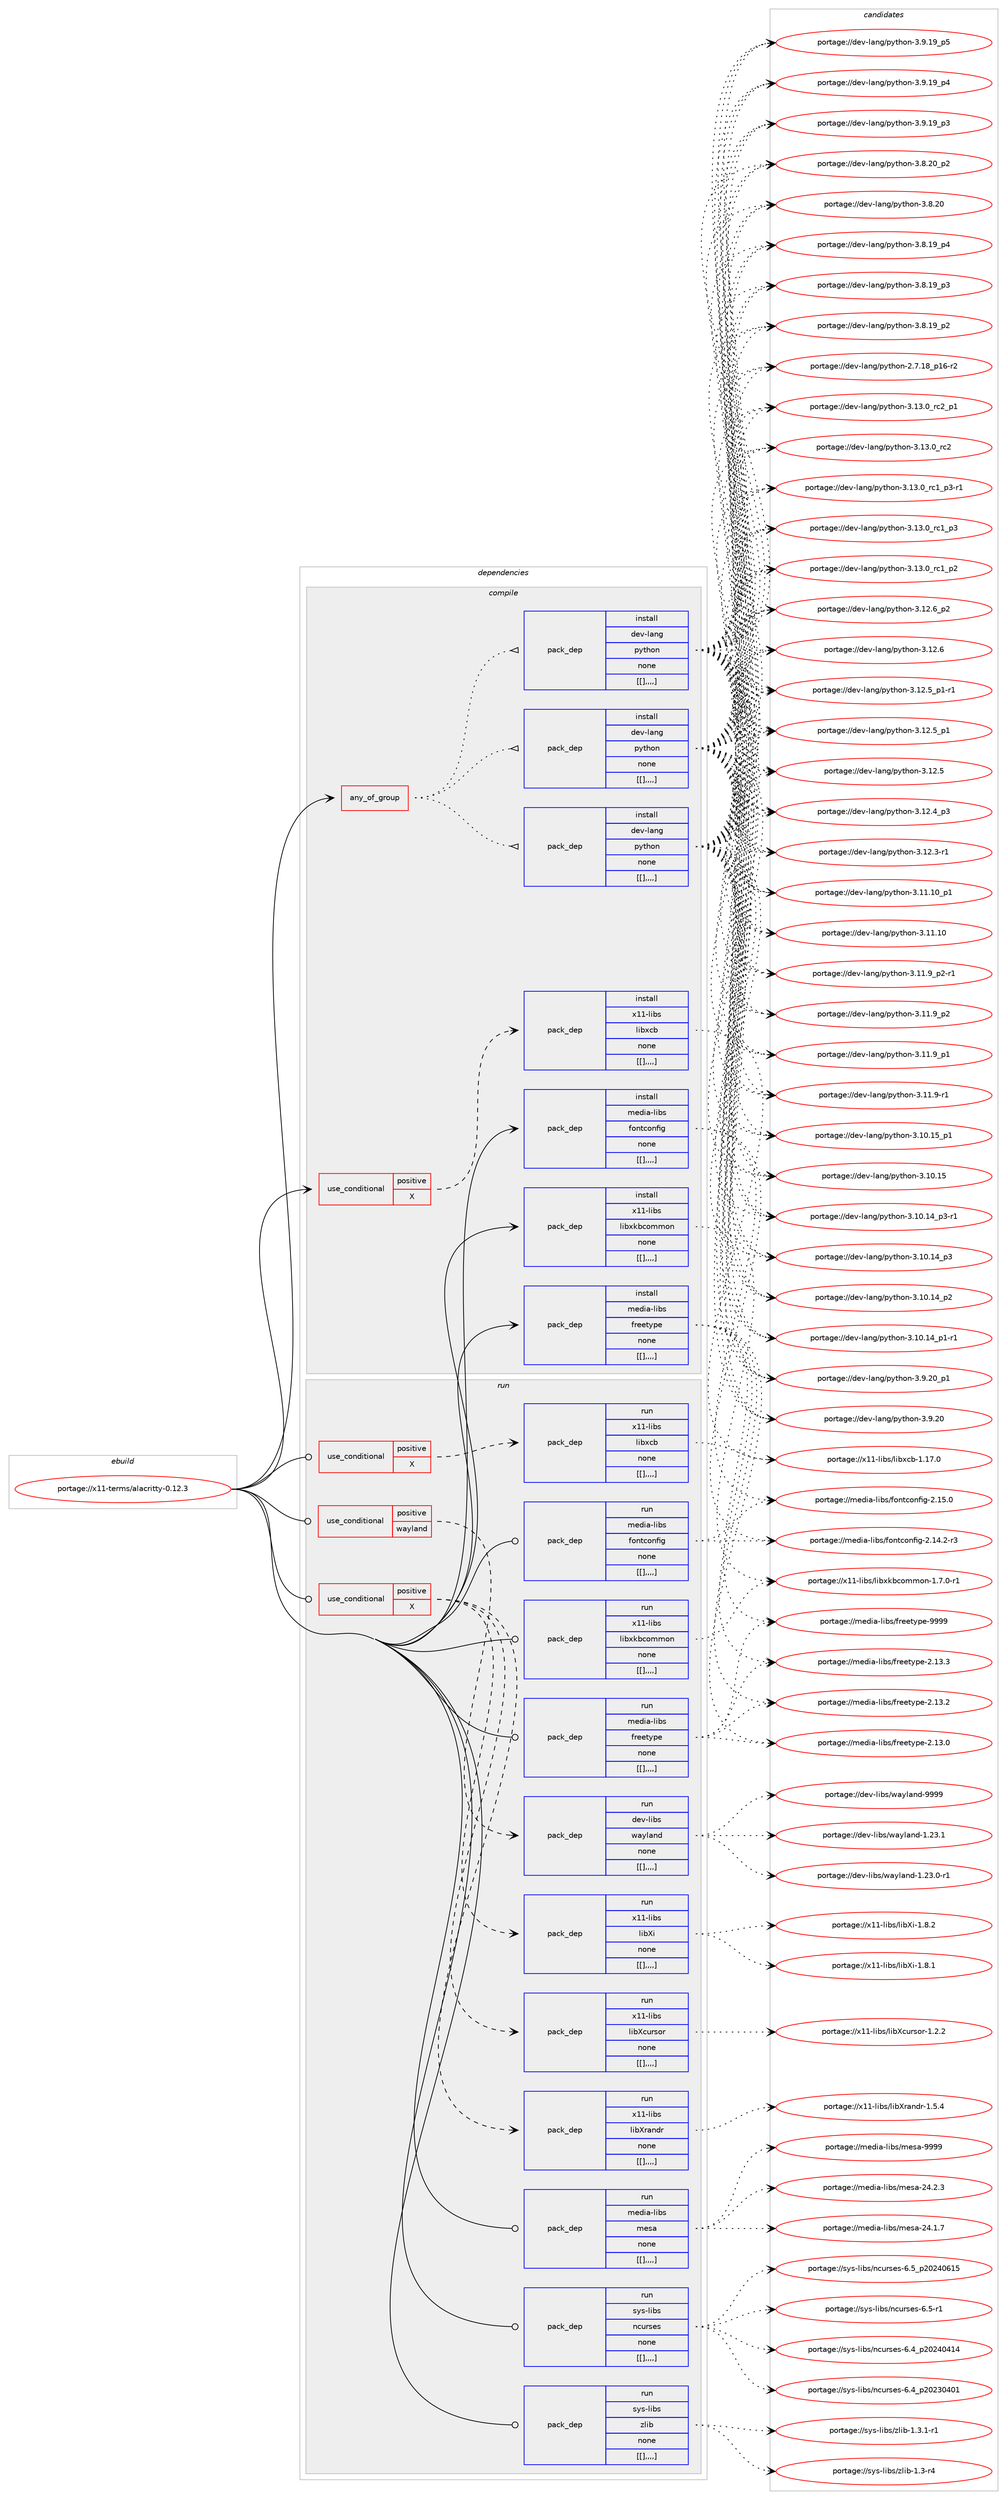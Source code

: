 digraph prolog {

# *************
# Graph options
# *************

newrank=true;
concentrate=true;
compound=true;
graph [rankdir=LR,fontname=Helvetica,fontsize=10,ranksep=1.5];#, ranksep=2.5, nodesep=0.2];
edge  [arrowhead=vee];
node  [fontname=Helvetica,fontsize=10];

# **********
# The ebuild
# **********

subgraph cluster_leftcol {
color=gray;
label=<<i>ebuild</i>>;
id [label="portage://x11-terms/alacritty-0.12.3", color=red, width=4, href="../x11-terms/alacritty-0.12.3.svg"];
}

# ****************
# The dependencies
# ****************

subgraph cluster_midcol {
color=gray;
label=<<i>dependencies</i>>;
subgraph cluster_compile {
fillcolor="#eeeeee";
style=filled;
label=<<i>compile</i>>;
subgraph any3211 {
dependency480444 [label=<<TABLE BORDER="0" CELLBORDER="1" CELLSPACING="0" CELLPADDING="4"><TR><TD CELLPADDING="10">any_of_group</TD></TR></TABLE>>, shape=none, color=red];subgraph pack348712 {
dependency480445 [label=<<TABLE BORDER="0" CELLBORDER="1" CELLSPACING="0" CELLPADDING="4" WIDTH="220"><TR><TD ROWSPAN="6" CELLPADDING="30">pack_dep</TD></TR><TR><TD WIDTH="110">install</TD></TR><TR><TD>dev-lang</TD></TR><TR><TD>python</TD></TR><TR><TD>none</TD></TR><TR><TD>[[],,,,]</TD></TR></TABLE>>, shape=none, color=blue];
}
dependency480444:e -> dependency480445:w [weight=20,style="dotted",arrowhead="oinv"];
subgraph pack348713 {
dependency480446 [label=<<TABLE BORDER="0" CELLBORDER="1" CELLSPACING="0" CELLPADDING="4" WIDTH="220"><TR><TD ROWSPAN="6" CELLPADDING="30">pack_dep</TD></TR><TR><TD WIDTH="110">install</TD></TR><TR><TD>dev-lang</TD></TR><TR><TD>python</TD></TR><TR><TD>none</TD></TR><TR><TD>[[],,,,]</TD></TR></TABLE>>, shape=none, color=blue];
}
dependency480444:e -> dependency480446:w [weight=20,style="dotted",arrowhead="oinv"];
subgraph pack348714 {
dependency480447 [label=<<TABLE BORDER="0" CELLBORDER="1" CELLSPACING="0" CELLPADDING="4" WIDTH="220"><TR><TD ROWSPAN="6" CELLPADDING="30">pack_dep</TD></TR><TR><TD WIDTH="110">install</TD></TR><TR><TD>dev-lang</TD></TR><TR><TD>python</TD></TR><TR><TD>none</TD></TR><TR><TD>[[],,,,]</TD></TR></TABLE>>, shape=none, color=blue];
}
dependency480444:e -> dependency480447:w [weight=20,style="dotted",arrowhead="oinv"];
}
id:e -> dependency480444:w [weight=20,style="solid",arrowhead="vee"];
subgraph cond128292 {
dependency480448 [label=<<TABLE BORDER="0" CELLBORDER="1" CELLSPACING="0" CELLPADDING="4"><TR><TD ROWSPAN="3" CELLPADDING="10">use_conditional</TD></TR><TR><TD>positive</TD></TR><TR><TD>X</TD></TR></TABLE>>, shape=none, color=red];
subgraph pack348715 {
dependency480449 [label=<<TABLE BORDER="0" CELLBORDER="1" CELLSPACING="0" CELLPADDING="4" WIDTH="220"><TR><TD ROWSPAN="6" CELLPADDING="30">pack_dep</TD></TR><TR><TD WIDTH="110">install</TD></TR><TR><TD>x11-libs</TD></TR><TR><TD>libxcb</TD></TR><TR><TD>none</TD></TR><TR><TD>[[],,,,]</TD></TR></TABLE>>, shape=none, color=blue];
}
dependency480448:e -> dependency480449:w [weight=20,style="dashed",arrowhead="vee"];
}
id:e -> dependency480448:w [weight=20,style="solid",arrowhead="vee"];
subgraph pack348716 {
dependency480450 [label=<<TABLE BORDER="0" CELLBORDER="1" CELLSPACING="0" CELLPADDING="4" WIDTH="220"><TR><TD ROWSPAN="6" CELLPADDING="30">pack_dep</TD></TR><TR><TD WIDTH="110">install</TD></TR><TR><TD>media-libs</TD></TR><TR><TD>fontconfig</TD></TR><TR><TD>none</TD></TR><TR><TD>[[],,,,]</TD></TR></TABLE>>, shape=none, color=blue];
}
id:e -> dependency480450:w [weight=20,style="solid",arrowhead="vee"];
subgraph pack348717 {
dependency480451 [label=<<TABLE BORDER="0" CELLBORDER="1" CELLSPACING="0" CELLPADDING="4" WIDTH="220"><TR><TD ROWSPAN="6" CELLPADDING="30">pack_dep</TD></TR><TR><TD WIDTH="110">install</TD></TR><TR><TD>media-libs</TD></TR><TR><TD>freetype</TD></TR><TR><TD>none</TD></TR><TR><TD>[[],,,,]</TD></TR></TABLE>>, shape=none, color=blue];
}
id:e -> dependency480451:w [weight=20,style="solid",arrowhead="vee"];
subgraph pack348718 {
dependency480452 [label=<<TABLE BORDER="0" CELLBORDER="1" CELLSPACING="0" CELLPADDING="4" WIDTH="220"><TR><TD ROWSPAN="6" CELLPADDING="30">pack_dep</TD></TR><TR><TD WIDTH="110">install</TD></TR><TR><TD>x11-libs</TD></TR><TR><TD>libxkbcommon</TD></TR><TR><TD>none</TD></TR><TR><TD>[[],,,,]</TD></TR></TABLE>>, shape=none, color=blue];
}
id:e -> dependency480452:w [weight=20,style="solid",arrowhead="vee"];
}
subgraph cluster_compileandrun {
fillcolor="#eeeeee";
style=filled;
label=<<i>compile and run</i>>;
}
subgraph cluster_run {
fillcolor="#eeeeee";
style=filled;
label=<<i>run</i>>;
subgraph cond128293 {
dependency480453 [label=<<TABLE BORDER="0" CELLBORDER="1" CELLSPACING="0" CELLPADDING="4"><TR><TD ROWSPAN="3" CELLPADDING="10">use_conditional</TD></TR><TR><TD>positive</TD></TR><TR><TD>X</TD></TR></TABLE>>, shape=none, color=red];
subgraph pack348719 {
dependency480454 [label=<<TABLE BORDER="0" CELLBORDER="1" CELLSPACING="0" CELLPADDING="4" WIDTH="220"><TR><TD ROWSPAN="6" CELLPADDING="30">pack_dep</TD></TR><TR><TD WIDTH="110">run</TD></TR><TR><TD>x11-libs</TD></TR><TR><TD>libXcursor</TD></TR><TR><TD>none</TD></TR><TR><TD>[[],,,,]</TD></TR></TABLE>>, shape=none, color=blue];
}
dependency480453:e -> dependency480454:w [weight=20,style="dashed",arrowhead="vee"];
subgraph pack348720 {
dependency480455 [label=<<TABLE BORDER="0" CELLBORDER="1" CELLSPACING="0" CELLPADDING="4" WIDTH="220"><TR><TD ROWSPAN="6" CELLPADDING="30">pack_dep</TD></TR><TR><TD WIDTH="110">run</TD></TR><TR><TD>x11-libs</TD></TR><TR><TD>libXi</TD></TR><TR><TD>none</TD></TR><TR><TD>[[],,,,]</TD></TR></TABLE>>, shape=none, color=blue];
}
dependency480453:e -> dependency480455:w [weight=20,style="dashed",arrowhead="vee"];
subgraph pack348721 {
dependency480456 [label=<<TABLE BORDER="0" CELLBORDER="1" CELLSPACING="0" CELLPADDING="4" WIDTH="220"><TR><TD ROWSPAN="6" CELLPADDING="30">pack_dep</TD></TR><TR><TD WIDTH="110">run</TD></TR><TR><TD>x11-libs</TD></TR><TR><TD>libXrandr</TD></TR><TR><TD>none</TD></TR><TR><TD>[[],,,,]</TD></TR></TABLE>>, shape=none, color=blue];
}
dependency480453:e -> dependency480456:w [weight=20,style="dashed",arrowhead="vee"];
}
id:e -> dependency480453:w [weight=20,style="solid",arrowhead="odot"];
subgraph cond128294 {
dependency480457 [label=<<TABLE BORDER="0" CELLBORDER="1" CELLSPACING="0" CELLPADDING="4"><TR><TD ROWSPAN="3" CELLPADDING="10">use_conditional</TD></TR><TR><TD>positive</TD></TR><TR><TD>X</TD></TR></TABLE>>, shape=none, color=red];
subgraph pack348722 {
dependency480458 [label=<<TABLE BORDER="0" CELLBORDER="1" CELLSPACING="0" CELLPADDING="4" WIDTH="220"><TR><TD ROWSPAN="6" CELLPADDING="30">pack_dep</TD></TR><TR><TD WIDTH="110">run</TD></TR><TR><TD>x11-libs</TD></TR><TR><TD>libxcb</TD></TR><TR><TD>none</TD></TR><TR><TD>[[],,,,]</TD></TR></TABLE>>, shape=none, color=blue];
}
dependency480457:e -> dependency480458:w [weight=20,style="dashed",arrowhead="vee"];
}
id:e -> dependency480457:w [weight=20,style="solid",arrowhead="odot"];
subgraph cond128295 {
dependency480459 [label=<<TABLE BORDER="0" CELLBORDER="1" CELLSPACING="0" CELLPADDING="4"><TR><TD ROWSPAN="3" CELLPADDING="10">use_conditional</TD></TR><TR><TD>positive</TD></TR><TR><TD>wayland</TD></TR></TABLE>>, shape=none, color=red];
subgraph pack348723 {
dependency480460 [label=<<TABLE BORDER="0" CELLBORDER="1" CELLSPACING="0" CELLPADDING="4" WIDTH="220"><TR><TD ROWSPAN="6" CELLPADDING="30">pack_dep</TD></TR><TR><TD WIDTH="110">run</TD></TR><TR><TD>dev-libs</TD></TR><TR><TD>wayland</TD></TR><TR><TD>none</TD></TR><TR><TD>[[],,,,]</TD></TR></TABLE>>, shape=none, color=blue];
}
dependency480459:e -> dependency480460:w [weight=20,style="dashed",arrowhead="vee"];
}
id:e -> dependency480459:w [weight=20,style="solid",arrowhead="odot"];
subgraph pack348724 {
dependency480461 [label=<<TABLE BORDER="0" CELLBORDER="1" CELLSPACING="0" CELLPADDING="4" WIDTH="220"><TR><TD ROWSPAN="6" CELLPADDING="30">pack_dep</TD></TR><TR><TD WIDTH="110">run</TD></TR><TR><TD>media-libs</TD></TR><TR><TD>fontconfig</TD></TR><TR><TD>none</TD></TR><TR><TD>[[],,,,]</TD></TR></TABLE>>, shape=none, color=blue];
}
id:e -> dependency480461:w [weight=20,style="solid",arrowhead="odot"];
subgraph pack348725 {
dependency480462 [label=<<TABLE BORDER="0" CELLBORDER="1" CELLSPACING="0" CELLPADDING="4" WIDTH="220"><TR><TD ROWSPAN="6" CELLPADDING="30">pack_dep</TD></TR><TR><TD WIDTH="110">run</TD></TR><TR><TD>media-libs</TD></TR><TR><TD>freetype</TD></TR><TR><TD>none</TD></TR><TR><TD>[[],,,,]</TD></TR></TABLE>>, shape=none, color=blue];
}
id:e -> dependency480462:w [weight=20,style="solid",arrowhead="odot"];
subgraph pack348726 {
dependency480463 [label=<<TABLE BORDER="0" CELLBORDER="1" CELLSPACING="0" CELLPADDING="4" WIDTH="220"><TR><TD ROWSPAN="6" CELLPADDING="30">pack_dep</TD></TR><TR><TD WIDTH="110">run</TD></TR><TR><TD>media-libs</TD></TR><TR><TD>mesa</TD></TR><TR><TD>none</TD></TR><TR><TD>[[],,,,]</TD></TR></TABLE>>, shape=none, color=blue];
}
id:e -> dependency480463:w [weight=20,style="solid",arrowhead="odot"];
subgraph pack348727 {
dependency480464 [label=<<TABLE BORDER="0" CELLBORDER="1" CELLSPACING="0" CELLPADDING="4" WIDTH="220"><TR><TD ROWSPAN="6" CELLPADDING="30">pack_dep</TD></TR><TR><TD WIDTH="110">run</TD></TR><TR><TD>sys-libs</TD></TR><TR><TD>ncurses</TD></TR><TR><TD>none</TD></TR><TR><TD>[[],,,,]</TD></TR></TABLE>>, shape=none, color=blue];
}
id:e -> dependency480464:w [weight=20,style="solid",arrowhead="odot"];
subgraph pack348728 {
dependency480465 [label=<<TABLE BORDER="0" CELLBORDER="1" CELLSPACING="0" CELLPADDING="4" WIDTH="220"><TR><TD ROWSPAN="6" CELLPADDING="30">pack_dep</TD></TR><TR><TD WIDTH="110">run</TD></TR><TR><TD>sys-libs</TD></TR><TR><TD>zlib</TD></TR><TR><TD>none</TD></TR><TR><TD>[[],,,,]</TD></TR></TABLE>>, shape=none, color=blue];
}
id:e -> dependency480465:w [weight=20,style="solid",arrowhead="odot"];
subgraph pack348729 {
dependency480466 [label=<<TABLE BORDER="0" CELLBORDER="1" CELLSPACING="0" CELLPADDING="4" WIDTH="220"><TR><TD ROWSPAN="6" CELLPADDING="30">pack_dep</TD></TR><TR><TD WIDTH="110">run</TD></TR><TR><TD>x11-libs</TD></TR><TR><TD>libxkbcommon</TD></TR><TR><TD>none</TD></TR><TR><TD>[[],,,,]</TD></TR></TABLE>>, shape=none, color=blue];
}
id:e -> dependency480466:w [weight=20,style="solid",arrowhead="odot"];
}
}

# **************
# The candidates
# **************

subgraph cluster_choices {
rank=same;
color=gray;
label=<<i>candidates</i>>;

subgraph choice348712 {
color=black;
nodesep=1;
choice100101118451089711010347112121116104111110455146495146489511499509511249 [label="portage://dev-lang/python-3.13.0_rc2_p1", color=red, width=4,href="../dev-lang/python-3.13.0_rc2_p1.svg"];
choice10010111845108971101034711212111610411111045514649514648951149950 [label="portage://dev-lang/python-3.13.0_rc2", color=red, width=4,href="../dev-lang/python-3.13.0_rc2.svg"];
choice1001011184510897110103471121211161041111104551464951464895114994995112514511449 [label="portage://dev-lang/python-3.13.0_rc1_p3-r1", color=red, width=4,href="../dev-lang/python-3.13.0_rc1_p3-r1.svg"];
choice100101118451089711010347112121116104111110455146495146489511499499511251 [label="portage://dev-lang/python-3.13.0_rc1_p3", color=red, width=4,href="../dev-lang/python-3.13.0_rc1_p3.svg"];
choice100101118451089711010347112121116104111110455146495146489511499499511250 [label="portage://dev-lang/python-3.13.0_rc1_p2", color=red, width=4,href="../dev-lang/python-3.13.0_rc1_p2.svg"];
choice100101118451089711010347112121116104111110455146495046549511250 [label="portage://dev-lang/python-3.12.6_p2", color=red, width=4,href="../dev-lang/python-3.12.6_p2.svg"];
choice10010111845108971101034711212111610411111045514649504654 [label="portage://dev-lang/python-3.12.6", color=red, width=4,href="../dev-lang/python-3.12.6.svg"];
choice1001011184510897110103471121211161041111104551464950465395112494511449 [label="portage://dev-lang/python-3.12.5_p1-r1", color=red, width=4,href="../dev-lang/python-3.12.5_p1-r1.svg"];
choice100101118451089711010347112121116104111110455146495046539511249 [label="portage://dev-lang/python-3.12.5_p1", color=red, width=4,href="../dev-lang/python-3.12.5_p1.svg"];
choice10010111845108971101034711212111610411111045514649504653 [label="portage://dev-lang/python-3.12.5", color=red, width=4,href="../dev-lang/python-3.12.5.svg"];
choice100101118451089711010347112121116104111110455146495046529511251 [label="portage://dev-lang/python-3.12.4_p3", color=red, width=4,href="../dev-lang/python-3.12.4_p3.svg"];
choice100101118451089711010347112121116104111110455146495046514511449 [label="portage://dev-lang/python-3.12.3-r1", color=red, width=4,href="../dev-lang/python-3.12.3-r1.svg"];
choice10010111845108971101034711212111610411111045514649494649489511249 [label="portage://dev-lang/python-3.11.10_p1", color=red, width=4,href="../dev-lang/python-3.11.10_p1.svg"];
choice1001011184510897110103471121211161041111104551464949464948 [label="portage://dev-lang/python-3.11.10", color=red, width=4,href="../dev-lang/python-3.11.10.svg"];
choice1001011184510897110103471121211161041111104551464949465795112504511449 [label="portage://dev-lang/python-3.11.9_p2-r1", color=red, width=4,href="../dev-lang/python-3.11.9_p2-r1.svg"];
choice100101118451089711010347112121116104111110455146494946579511250 [label="portage://dev-lang/python-3.11.9_p2", color=red, width=4,href="../dev-lang/python-3.11.9_p2.svg"];
choice100101118451089711010347112121116104111110455146494946579511249 [label="portage://dev-lang/python-3.11.9_p1", color=red, width=4,href="../dev-lang/python-3.11.9_p1.svg"];
choice100101118451089711010347112121116104111110455146494946574511449 [label="portage://dev-lang/python-3.11.9-r1", color=red, width=4,href="../dev-lang/python-3.11.9-r1.svg"];
choice10010111845108971101034711212111610411111045514649484649539511249 [label="portage://dev-lang/python-3.10.15_p1", color=red, width=4,href="../dev-lang/python-3.10.15_p1.svg"];
choice1001011184510897110103471121211161041111104551464948464953 [label="portage://dev-lang/python-3.10.15", color=red, width=4,href="../dev-lang/python-3.10.15.svg"];
choice100101118451089711010347112121116104111110455146494846495295112514511449 [label="portage://dev-lang/python-3.10.14_p3-r1", color=red, width=4,href="../dev-lang/python-3.10.14_p3-r1.svg"];
choice10010111845108971101034711212111610411111045514649484649529511251 [label="portage://dev-lang/python-3.10.14_p3", color=red, width=4,href="../dev-lang/python-3.10.14_p3.svg"];
choice10010111845108971101034711212111610411111045514649484649529511250 [label="portage://dev-lang/python-3.10.14_p2", color=red, width=4,href="../dev-lang/python-3.10.14_p2.svg"];
choice100101118451089711010347112121116104111110455146494846495295112494511449 [label="portage://dev-lang/python-3.10.14_p1-r1", color=red, width=4,href="../dev-lang/python-3.10.14_p1-r1.svg"];
choice100101118451089711010347112121116104111110455146574650489511249 [label="portage://dev-lang/python-3.9.20_p1", color=red, width=4,href="../dev-lang/python-3.9.20_p1.svg"];
choice10010111845108971101034711212111610411111045514657465048 [label="portage://dev-lang/python-3.9.20", color=red, width=4,href="../dev-lang/python-3.9.20.svg"];
choice100101118451089711010347112121116104111110455146574649579511253 [label="portage://dev-lang/python-3.9.19_p5", color=red, width=4,href="../dev-lang/python-3.9.19_p5.svg"];
choice100101118451089711010347112121116104111110455146574649579511252 [label="portage://dev-lang/python-3.9.19_p4", color=red, width=4,href="../dev-lang/python-3.9.19_p4.svg"];
choice100101118451089711010347112121116104111110455146574649579511251 [label="portage://dev-lang/python-3.9.19_p3", color=red, width=4,href="../dev-lang/python-3.9.19_p3.svg"];
choice100101118451089711010347112121116104111110455146564650489511250 [label="portage://dev-lang/python-3.8.20_p2", color=red, width=4,href="../dev-lang/python-3.8.20_p2.svg"];
choice10010111845108971101034711212111610411111045514656465048 [label="portage://dev-lang/python-3.8.20", color=red, width=4,href="../dev-lang/python-3.8.20.svg"];
choice100101118451089711010347112121116104111110455146564649579511252 [label="portage://dev-lang/python-3.8.19_p4", color=red, width=4,href="../dev-lang/python-3.8.19_p4.svg"];
choice100101118451089711010347112121116104111110455146564649579511251 [label="portage://dev-lang/python-3.8.19_p3", color=red, width=4,href="../dev-lang/python-3.8.19_p3.svg"];
choice100101118451089711010347112121116104111110455146564649579511250 [label="portage://dev-lang/python-3.8.19_p2", color=red, width=4,href="../dev-lang/python-3.8.19_p2.svg"];
choice100101118451089711010347112121116104111110455046554649569511249544511450 [label="portage://dev-lang/python-2.7.18_p16-r2", color=red, width=4,href="../dev-lang/python-2.7.18_p16-r2.svg"];
dependency480445:e -> choice100101118451089711010347112121116104111110455146495146489511499509511249:w [style=dotted,weight="100"];
dependency480445:e -> choice10010111845108971101034711212111610411111045514649514648951149950:w [style=dotted,weight="100"];
dependency480445:e -> choice1001011184510897110103471121211161041111104551464951464895114994995112514511449:w [style=dotted,weight="100"];
dependency480445:e -> choice100101118451089711010347112121116104111110455146495146489511499499511251:w [style=dotted,weight="100"];
dependency480445:e -> choice100101118451089711010347112121116104111110455146495146489511499499511250:w [style=dotted,weight="100"];
dependency480445:e -> choice100101118451089711010347112121116104111110455146495046549511250:w [style=dotted,weight="100"];
dependency480445:e -> choice10010111845108971101034711212111610411111045514649504654:w [style=dotted,weight="100"];
dependency480445:e -> choice1001011184510897110103471121211161041111104551464950465395112494511449:w [style=dotted,weight="100"];
dependency480445:e -> choice100101118451089711010347112121116104111110455146495046539511249:w [style=dotted,weight="100"];
dependency480445:e -> choice10010111845108971101034711212111610411111045514649504653:w [style=dotted,weight="100"];
dependency480445:e -> choice100101118451089711010347112121116104111110455146495046529511251:w [style=dotted,weight="100"];
dependency480445:e -> choice100101118451089711010347112121116104111110455146495046514511449:w [style=dotted,weight="100"];
dependency480445:e -> choice10010111845108971101034711212111610411111045514649494649489511249:w [style=dotted,weight="100"];
dependency480445:e -> choice1001011184510897110103471121211161041111104551464949464948:w [style=dotted,weight="100"];
dependency480445:e -> choice1001011184510897110103471121211161041111104551464949465795112504511449:w [style=dotted,weight="100"];
dependency480445:e -> choice100101118451089711010347112121116104111110455146494946579511250:w [style=dotted,weight="100"];
dependency480445:e -> choice100101118451089711010347112121116104111110455146494946579511249:w [style=dotted,weight="100"];
dependency480445:e -> choice100101118451089711010347112121116104111110455146494946574511449:w [style=dotted,weight="100"];
dependency480445:e -> choice10010111845108971101034711212111610411111045514649484649539511249:w [style=dotted,weight="100"];
dependency480445:e -> choice1001011184510897110103471121211161041111104551464948464953:w [style=dotted,weight="100"];
dependency480445:e -> choice100101118451089711010347112121116104111110455146494846495295112514511449:w [style=dotted,weight="100"];
dependency480445:e -> choice10010111845108971101034711212111610411111045514649484649529511251:w [style=dotted,weight="100"];
dependency480445:e -> choice10010111845108971101034711212111610411111045514649484649529511250:w [style=dotted,weight="100"];
dependency480445:e -> choice100101118451089711010347112121116104111110455146494846495295112494511449:w [style=dotted,weight="100"];
dependency480445:e -> choice100101118451089711010347112121116104111110455146574650489511249:w [style=dotted,weight="100"];
dependency480445:e -> choice10010111845108971101034711212111610411111045514657465048:w [style=dotted,weight="100"];
dependency480445:e -> choice100101118451089711010347112121116104111110455146574649579511253:w [style=dotted,weight="100"];
dependency480445:e -> choice100101118451089711010347112121116104111110455146574649579511252:w [style=dotted,weight="100"];
dependency480445:e -> choice100101118451089711010347112121116104111110455146574649579511251:w [style=dotted,weight="100"];
dependency480445:e -> choice100101118451089711010347112121116104111110455146564650489511250:w [style=dotted,weight="100"];
dependency480445:e -> choice10010111845108971101034711212111610411111045514656465048:w [style=dotted,weight="100"];
dependency480445:e -> choice100101118451089711010347112121116104111110455146564649579511252:w [style=dotted,weight="100"];
dependency480445:e -> choice100101118451089711010347112121116104111110455146564649579511251:w [style=dotted,weight="100"];
dependency480445:e -> choice100101118451089711010347112121116104111110455146564649579511250:w [style=dotted,weight="100"];
dependency480445:e -> choice100101118451089711010347112121116104111110455046554649569511249544511450:w [style=dotted,weight="100"];
}
subgraph choice348713 {
color=black;
nodesep=1;
choice100101118451089711010347112121116104111110455146495146489511499509511249 [label="portage://dev-lang/python-3.13.0_rc2_p1", color=red, width=4,href="../dev-lang/python-3.13.0_rc2_p1.svg"];
choice10010111845108971101034711212111610411111045514649514648951149950 [label="portage://dev-lang/python-3.13.0_rc2", color=red, width=4,href="../dev-lang/python-3.13.0_rc2.svg"];
choice1001011184510897110103471121211161041111104551464951464895114994995112514511449 [label="portage://dev-lang/python-3.13.0_rc1_p3-r1", color=red, width=4,href="../dev-lang/python-3.13.0_rc1_p3-r1.svg"];
choice100101118451089711010347112121116104111110455146495146489511499499511251 [label="portage://dev-lang/python-3.13.0_rc1_p3", color=red, width=4,href="../dev-lang/python-3.13.0_rc1_p3.svg"];
choice100101118451089711010347112121116104111110455146495146489511499499511250 [label="portage://dev-lang/python-3.13.0_rc1_p2", color=red, width=4,href="../dev-lang/python-3.13.0_rc1_p2.svg"];
choice100101118451089711010347112121116104111110455146495046549511250 [label="portage://dev-lang/python-3.12.6_p2", color=red, width=4,href="../dev-lang/python-3.12.6_p2.svg"];
choice10010111845108971101034711212111610411111045514649504654 [label="portage://dev-lang/python-3.12.6", color=red, width=4,href="../dev-lang/python-3.12.6.svg"];
choice1001011184510897110103471121211161041111104551464950465395112494511449 [label="portage://dev-lang/python-3.12.5_p1-r1", color=red, width=4,href="../dev-lang/python-3.12.5_p1-r1.svg"];
choice100101118451089711010347112121116104111110455146495046539511249 [label="portage://dev-lang/python-3.12.5_p1", color=red, width=4,href="../dev-lang/python-3.12.5_p1.svg"];
choice10010111845108971101034711212111610411111045514649504653 [label="portage://dev-lang/python-3.12.5", color=red, width=4,href="../dev-lang/python-3.12.5.svg"];
choice100101118451089711010347112121116104111110455146495046529511251 [label="portage://dev-lang/python-3.12.4_p3", color=red, width=4,href="../dev-lang/python-3.12.4_p3.svg"];
choice100101118451089711010347112121116104111110455146495046514511449 [label="portage://dev-lang/python-3.12.3-r1", color=red, width=4,href="../dev-lang/python-3.12.3-r1.svg"];
choice10010111845108971101034711212111610411111045514649494649489511249 [label="portage://dev-lang/python-3.11.10_p1", color=red, width=4,href="../dev-lang/python-3.11.10_p1.svg"];
choice1001011184510897110103471121211161041111104551464949464948 [label="portage://dev-lang/python-3.11.10", color=red, width=4,href="../dev-lang/python-3.11.10.svg"];
choice1001011184510897110103471121211161041111104551464949465795112504511449 [label="portage://dev-lang/python-3.11.9_p2-r1", color=red, width=4,href="../dev-lang/python-3.11.9_p2-r1.svg"];
choice100101118451089711010347112121116104111110455146494946579511250 [label="portage://dev-lang/python-3.11.9_p2", color=red, width=4,href="../dev-lang/python-3.11.9_p2.svg"];
choice100101118451089711010347112121116104111110455146494946579511249 [label="portage://dev-lang/python-3.11.9_p1", color=red, width=4,href="../dev-lang/python-3.11.9_p1.svg"];
choice100101118451089711010347112121116104111110455146494946574511449 [label="portage://dev-lang/python-3.11.9-r1", color=red, width=4,href="../dev-lang/python-3.11.9-r1.svg"];
choice10010111845108971101034711212111610411111045514649484649539511249 [label="portage://dev-lang/python-3.10.15_p1", color=red, width=4,href="../dev-lang/python-3.10.15_p1.svg"];
choice1001011184510897110103471121211161041111104551464948464953 [label="portage://dev-lang/python-3.10.15", color=red, width=4,href="../dev-lang/python-3.10.15.svg"];
choice100101118451089711010347112121116104111110455146494846495295112514511449 [label="portage://dev-lang/python-3.10.14_p3-r1", color=red, width=4,href="../dev-lang/python-3.10.14_p3-r1.svg"];
choice10010111845108971101034711212111610411111045514649484649529511251 [label="portage://dev-lang/python-3.10.14_p3", color=red, width=4,href="../dev-lang/python-3.10.14_p3.svg"];
choice10010111845108971101034711212111610411111045514649484649529511250 [label="portage://dev-lang/python-3.10.14_p2", color=red, width=4,href="../dev-lang/python-3.10.14_p2.svg"];
choice100101118451089711010347112121116104111110455146494846495295112494511449 [label="portage://dev-lang/python-3.10.14_p1-r1", color=red, width=4,href="../dev-lang/python-3.10.14_p1-r1.svg"];
choice100101118451089711010347112121116104111110455146574650489511249 [label="portage://dev-lang/python-3.9.20_p1", color=red, width=4,href="../dev-lang/python-3.9.20_p1.svg"];
choice10010111845108971101034711212111610411111045514657465048 [label="portage://dev-lang/python-3.9.20", color=red, width=4,href="../dev-lang/python-3.9.20.svg"];
choice100101118451089711010347112121116104111110455146574649579511253 [label="portage://dev-lang/python-3.9.19_p5", color=red, width=4,href="../dev-lang/python-3.9.19_p5.svg"];
choice100101118451089711010347112121116104111110455146574649579511252 [label="portage://dev-lang/python-3.9.19_p4", color=red, width=4,href="../dev-lang/python-3.9.19_p4.svg"];
choice100101118451089711010347112121116104111110455146574649579511251 [label="portage://dev-lang/python-3.9.19_p3", color=red, width=4,href="../dev-lang/python-3.9.19_p3.svg"];
choice100101118451089711010347112121116104111110455146564650489511250 [label="portage://dev-lang/python-3.8.20_p2", color=red, width=4,href="../dev-lang/python-3.8.20_p2.svg"];
choice10010111845108971101034711212111610411111045514656465048 [label="portage://dev-lang/python-3.8.20", color=red, width=4,href="../dev-lang/python-3.8.20.svg"];
choice100101118451089711010347112121116104111110455146564649579511252 [label="portage://dev-lang/python-3.8.19_p4", color=red, width=4,href="../dev-lang/python-3.8.19_p4.svg"];
choice100101118451089711010347112121116104111110455146564649579511251 [label="portage://dev-lang/python-3.8.19_p3", color=red, width=4,href="../dev-lang/python-3.8.19_p3.svg"];
choice100101118451089711010347112121116104111110455146564649579511250 [label="portage://dev-lang/python-3.8.19_p2", color=red, width=4,href="../dev-lang/python-3.8.19_p2.svg"];
choice100101118451089711010347112121116104111110455046554649569511249544511450 [label="portage://dev-lang/python-2.7.18_p16-r2", color=red, width=4,href="../dev-lang/python-2.7.18_p16-r2.svg"];
dependency480446:e -> choice100101118451089711010347112121116104111110455146495146489511499509511249:w [style=dotted,weight="100"];
dependency480446:e -> choice10010111845108971101034711212111610411111045514649514648951149950:w [style=dotted,weight="100"];
dependency480446:e -> choice1001011184510897110103471121211161041111104551464951464895114994995112514511449:w [style=dotted,weight="100"];
dependency480446:e -> choice100101118451089711010347112121116104111110455146495146489511499499511251:w [style=dotted,weight="100"];
dependency480446:e -> choice100101118451089711010347112121116104111110455146495146489511499499511250:w [style=dotted,weight="100"];
dependency480446:e -> choice100101118451089711010347112121116104111110455146495046549511250:w [style=dotted,weight="100"];
dependency480446:e -> choice10010111845108971101034711212111610411111045514649504654:w [style=dotted,weight="100"];
dependency480446:e -> choice1001011184510897110103471121211161041111104551464950465395112494511449:w [style=dotted,weight="100"];
dependency480446:e -> choice100101118451089711010347112121116104111110455146495046539511249:w [style=dotted,weight="100"];
dependency480446:e -> choice10010111845108971101034711212111610411111045514649504653:w [style=dotted,weight="100"];
dependency480446:e -> choice100101118451089711010347112121116104111110455146495046529511251:w [style=dotted,weight="100"];
dependency480446:e -> choice100101118451089711010347112121116104111110455146495046514511449:w [style=dotted,weight="100"];
dependency480446:e -> choice10010111845108971101034711212111610411111045514649494649489511249:w [style=dotted,weight="100"];
dependency480446:e -> choice1001011184510897110103471121211161041111104551464949464948:w [style=dotted,weight="100"];
dependency480446:e -> choice1001011184510897110103471121211161041111104551464949465795112504511449:w [style=dotted,weight="100"];
dependency480446:e -> choice100101118451089711010347112121116104111110455146494946579511250:w [style=dotted,weight="100"];
dependency480446:e -> choice100101118451089711010347112121116104111110455146494946579511249:w [style=dotted,weight="100"];
dependency480446:e -> choice100101118451089711010347112121116104111110455146494946574511449:w [style=dotted,weight="100"];
dependency480446:e -> choice10010111845108971101034711212111610411111045514649484649539511249:w [style=dotted,weight="100"];
dependency480446:e -> choice1001011184510897110103471121211161041111104551464948464953:w [style=dotted,weight="100"];
dependency480446:e -> choice100101118451089711010347112121116104111110455146494846495295112514511449:w [style=dotted,weight="100"];
dependency480446:e -> choice10010111845108971101034711212111610411111045514649484649529511251:w [style=dotted,weight="100"];
dependency480446:e -> choice10010111845108971101034711212111610411111045514649484649529511250:w [style=dotted,weight="100"];
dependency480446:e -> choice100101118451089711010347112121116104111110455146494846495295112494511449:w [style=dotted,weight="100"];
dependency480446:e -> choice100101118451089711010347112121116104111110455146574650489511249:w [style=dotted,weight="100"];
dependency480446:e -> choice10010111845108971101034711212111610411111045514657465048:w [style=dotted,weight="100"];
dependency480446:e -> choice100101118451089711010347112121116104111110455146574649579511253:w [style=dotted,weight="100"];
dependency480446:e -> choice100101118451089711010347112121116104111110455146574649579511252:w [style=dotted,weight="100"];
dependency480446:e -> choice100101118451089711010347112121116104111110455146574649579511251:w [style=dotted,weight="100"];
dependency480446:e -> choice100101118451089711010347112121116104111110455146564650489511250:w [style=dotted,weight="100"];
dependency480446:e -> choice10010111845108971101034711212111610411111045514656465048:w [style=dotted,weight="100"];
dependency480446:e -> choice100101118451089711010347112121116104111110455146564649579511252:w [style=dotted,weight="100"];
dependency480446:e -> choice100101118451089711010347112121116104111110455146564649579511251:w [style=dotted,weight="100"];
dependency480446:e -> choice100101118451089711010347112121116104111110455146564649579511250:w [style=dotted,weight="100"];
dependency480446:e -> choice100101118451089711010347112121116104111110455046554649569511249544511450:w [style=dotted,weight="100"];
}
subgraph choice348714 {
color=black;
nodesep=1;
choice100101118451089711010347112121116104111110455146495146489511499509511249 [label="portage://dev-lang/python-3.13.0_rc2_p1", color=red, width=4,href="../dev-lang/python-3.13.0_rc2_p1.svg"];
choice10010111845108971101034711212111610411111045514649514648951149950 [label="portage://dev-lang/python-3.13.0_rc2", color=red, width=4,href="../dev-lang/python-3.13.0_rc2.svg"];
choice1001011184510897110103471121211161041111104551464951464895114994995112514511449 [label="portage://dev-lang/python-3.13.0_rc1_p3-r1", color=red, width=4,href="../dev-lang/python-3.13.0_rc1_p3-r1.svg"];
choice100101118451089711010347112121116104111110455146495146489511499499511251 [label="portage://dev-lang/python-3.13.0_rc1_p3", color=red, width=4,href="../dev-lang/python-3.13.0_rc1_p3.svg"];
choice100101118451089711010347112121116104111110455146495146489511499499511250 [label="portage://dev-lang/python-3.13.0_rc1_p2", color=red, width=4,href="../dev-lang/python-3.13.0_rc1_p2.svg"];
choice100101118451089711010347112121116104111110455146495046549511250 [label="portage://dev-lang/python-3.12.6_p2", color=red, width=4,href="../dev-lang/python-3.12.6_p2.svg"];
choice10010111845108971101034711212111610411111045514649504654 [label="portage://dev-lang/python-3.12.6", color=red, width=4,href="../dev-lang/python-3.12.6.svg"];
choice1001011184510897110103471121211161041111104551464950465395112494511449 [label="portage://dev-lang/python-3.12.5_p1-r1", color=red, width=4,href="../dev-lang/python-3.12.5_p1-r1.svg"];
choice100101118451089711010347112121116104111110455146495046539511249 [label="portage://dev-lang/python-3.12.5_p1", color=red, width=4,href="../dev-lang/python-3.12.5_p1.svg"];
choice10010111845108971101034711212111610411111045514649504653 [label="portage://dev-lang/python-3.12.5", color=red, width=4,href="../dev-lang/python-3.12.5.svg"];
choice100101118451089711010347112121116104111110455146495046529511251 [label="portage://dev-lang/python-3.12.4_p3", color=red, width=4,href="../dev-lang/python-3.12.4_p3.svg"];
choice100101118451089711010347112121116104111110455146495046514511449 [label="portage://dev-lang/python-3.12.3-r1", color=red, width=4,href="../dev-lang/python-3.12.3-r1.svg"];
choice10010111845108971101034711212111610411111045514649494649489511249 [label="portage://dev-lang/python-3.11.10_p1", color=red, width=4,href="../dev-lang/python-3.11.10_p1.svg"];
choice1001011184510897110103471121211161041111104551464949464948 [label="portage://dev-lang/python-3.11.10", color=red, width=4,href="../dev-lang/python-3.11.10.svg"];
choice1001011184510897110103471121211161041111104551464949465795112504511449 [label="portage://dev-lang/python-3.11.9_p2-r1", color=red, width=4,href="../dev-lang/python-3.11.9_p2-r1.svg"];
choice100101118451089711010347112121116104111110455146494946579511250 [label="portage://dev-lang/python-3.11.9_p2", color=red, width=4,href="../dev-lang/python-3.11.9_p2.svg"];
choice100101118451089711010347112121116104111110455146494946579511249 [label="portage://dev-lang/python-3.11.9_p1", color=red, width=4,href="../dev-lang/python-3.11.9_p1.svg"];
choice100101118451089711010347112121116104111110455146494946574511449 [label="portage://dev-lang/python-3.11.9-r1", color=red, width=4,href="../dev-lang/python-3.11.9-r1.svg"];
choice10010111845108971101034711212111610411111045514649484649539511249 [label="portage://dev-lang/python-3.10.15_p1", color=red, width=4,href="../dev-lang/python-3.10.15_p1.svg"];
choice1001011184510897110103471121211161041111104551464948464953 [label="portage://dev-lang/python-3.10.15", color=red, width=4,href="../dev-lang/python-3.10.15.svg"];
choice100101118451089711010347112121116104111110455146494846495295112514511449 [label="portage://dev-lang/python-3.10.14_p3-r1", color=red, width=4,href="../dev-lang/python-3.10.14_p3-r1.svg"];
choice10010111845108971101034711212111610411111045514649484649529511251 [label="portage://dev-lang/python-3.10.14_p3", color=red, width=4,href="../dev-lang/python-3.10.14_p3.svg"];
choice10010111845108971101034711212111610411111045514649484649529511250 [label="portage://dev-lang/python-3.10.14_p2", color=red, width=4,href="../dev-lang/python-3.10.14_p2.svg"];
choice100101118451089711010347112121116104111110455146494846495295112494511449 [label="portage://dev-lang/python-3.10.14_p1-r1", color=red, width=4,href="../dev-lang/python-3.10.14_p1-r1.svg"];
choice100101118451089711010347112121116104111110455146574650489511249 [label="portage://dev-lang/python-3.9.20_p1", color=red, width=4,href="../dev-lang/python-3.9.20_p1.svg"];
choice10010111845108971101034711212111610411111045514657465048 [label="portage://dev-lang/python-3.9.20", color=red, width=4,href="../dev-lang/python-3.9.20.svg"];
choice100101118451089711010347112121116104111110455146574649579511253 [label="portage://dev-lang/python-3.9.19_p5", color=red, width=4,href="../dev-lang/python-3.9.19_p5.svg"];
choice100101118451089711010347112121116104111110455146574649579511252 [label="portage://dev-lang/python-3.9.19_p4", color=red, width=4,href="../dev-lang/python-3.9.19_p4.svg"];
choice100101118451089711010347112121116104111110455146574649579511251 [label="portage://dev-lang/python-3.9.19_p3", color=red, width=4,href="../dev-lang/python-3.9.19_p3.svg"];
choice100101118451089711010347112121116104111110455146564650489511250 [label="portage://dev-lang/python-3.8.20_p2", color=red, width=4,href="../dev-lang/python-3.8.20_p2.svg"];
choice10010111845108971101034711212111610411111045514656465048 [label="portage://dev-lang/python-3.8.20", color=red, width=4,href="../dev-lang/python-3.8.20.svg"];
choice100101118451089711010347112121116104111110455146564649579511252 [label="portage://dev-lang/python-3.8.19_p4", color=red, width=4,href="../dev-lang/python-3.8.19_p4.svg"];
choice100101118451089711010347112121116104111110455146564649579511251 [label="portage://dev-lang/python-3.8.19_p3", color=red, width=4,href="../dev-lang/python-3.8.19_p3.svg"];
choice100101118451089711010347112121116104111110455146564649579511250 [label="portage://dev-lang/python-3.8.19_p2", color=red, width=4,href="../dev-lang/python-3.8.19_p2.svg"];
choice100101118451089711010347112121116104111110455046554649569511249544511450 [label="portage://dev-lang/python-2.7.18_p16-r2", color=red, width=4,href="../dev-lang/python-2.7.18_p16-r2.svg"];
dependency480447:e -> choice100101118451089711010347112121116104111110455146495146489511499509511249:w [style=dotted,weight="100"];
dependency480447:e -> choice10010111845108971101034711212111610411111045514649514648951149950:w [style=dotted,weight="100"];
dependency480447:e -> choice1001011184510897110103471121211161041111104551464951464895114994995112514511449:w [style=dotted,weight="100"];
dependency480447:e -> choice100101118451089711010347112121116104111110455146495146489511499499511251:w [style=dotted,weight="100"];
dependency480447:e -> choice100101118451089711010347112121116104111110455146495146489511499499511250:w [style=dotted,weight="100"];
dependency480447:e -> choice100101118451089711010347112121116104111110455146495046549511250:w [style=dotted,weight="100"];
dependency480447:e -> choice10010111845108971101034711212111610411111045514649504654:w [style=dotted,weight="100"];
dependency480447:e -> choice1001011184510897110103471121211161041111104551464950465395112494511449:w [style=dotted,weight="100"];
dependency480447:e -> choice100101118451089711010347112121116104111110455146495046539511249:w [style=dotted,weight="100"];
dependency480447:e -> choice10010111845108971101034711212111610411111045514649504653:w [style=dotted,weight="100"];
dependency480447:e -> choice100101118451089711010347112121116104111110455146495046529511251:w [style=dotted,weight="100"];
dependency480447:e -> choice100101118451089711010347112121116104111110455146495046514511449:w [style=dotted,weight="100"];
dependency480447:e -> choice10010111845108971101034711212111610411111045514649494649489511249:w [style=dotted,weight="100"];
dependency480447:e -> choice1001011184510897110103471121211161041111104551464949464948:w [style=dotted,weight="100"];
dependency480447:e -> choice1001011184510897110103471121211161041111104551464949465795112504511449:w [style=dotted,weight="100"];
dependency480447:e -> choice100101118451089711010347112121116104111110455146494946579511250:w [style=dotted,weight="100"];
dependency480447:e -> choice100101118451089711010347112121116104111110455146494946579511249:w [style=dotted,weight="100"];
dependency480447:e -> choice100101118451089711010347112121116104111110455146494946574511449:w [style=dotted,weight="100"];
dependency480447:e -> choice10010111845108971101034711212111610411111045514649484649539511249:w [style=dotted,weight="100"];
dependency480447:e -> choice1001011184510897110103471121211161041111104551464948464953:w [style=dotted,weight="100"];
dependency480447:e -> choice100101118451089711010347112121116104111110455146494846495295112514511449:w [style=dotted,weight="100"];
dependency480447:e -> choice10010111845108971101034711212111610411111045514649484649529511251:w [style=dotted,weight="100"];
dependency480447:e -> choice10010111845108971101034711212111610411111045514649484649529511250:w [style=dotted,weight="100"];
dependency480447:e -> choice100101118451089711010347112121116104111110455146494846495295112494511449:w [style=dotted,weight="100"];
dependency480447:e -> choice100101118451089711010347112121116104111110455146574650489511249:w [style=dotted,weight="100"];
dependency480447:e -> choice10010111845108971101034711212111610411111045514657465048:w [style=dotted,weight="100"];
dependency480447:e -> choice100101118451089711010347112121116104111110455146574649579511253:w [style=dotted,weight="100"];
dependency480447:e -> choice100101118451089711010347112121116104111110455146574649579511252:w [style=dotted,weight="100"];
dependency480447:e -> choice100101118451089711010347112121116104111110455146574649579511251:w [style=dotted,weight="100"];
dependency480447:e -> choice100101118451089711010347112121116104111110455146564650489511250:w [style=dotted,weight="100"];
dependency480447:e -> choice10010111845108971101034711212111610411111045514656465048:w [style=dotted,weight="100"];
dependency480447:e -> choice100101118451089711010347112121116104111110455146564649579511252:w [style=dotted,weight="100"];
dependency480447:e -> choice100101118451089711010347112121116104111110455146564649579511251:w [style=dotted,weight="100"];
dependency480447:e -> choice100101118451089711010347112121116104111110455146564649579511250:w [style=dotted,weight="100"];
dependency480447:e -> choice100101118451089711010347112121116104111110455046554649569511249544511450:w [style=dotted,weight="100"];
}
subgraph choice348715 {
color=black;
nodesep=1;
choice120494945108105981154710810598120999845494649554648 [label="portage://x11-libs/libxcb-1.17.0", color=red, width=4,href="../x11-libs/libxcb-1.17.0.svg"];
dependency480449:e -> choice120494945108105981154710810598120999845494649554648:w [style=dotted,weight="100"];
}
subgraph choice348716 {
color=black;
nodesep=1;
choice109101100105974510810598115471021111101169911111010210510345504649534648 [label="portage://media-libs/fontconfig-2.15.0", color=red, width=4,href="../media-libs/fontconfig-2.15.0.svg"];
choice1091011001059745108105981154710211111011699111110102105103455046495246504511451 [label="portage://media-libs/fontconfig-2.14.2-r3", color=red, width=4,href="../media-libs/fontconfig-2.14.2-r3.svg"];
dependency480450:e -> choice109101100105974510810598115471021111101169911111010210510345504649534648:w [style=dotted,weight="100"];
dependency480450:e -> choice1091011001059745108105981154710211111011699111110102105103455046495246504511451:w [style=dotted,weight="100"];
}
subgraph choice348717 {
color=black;
nodesep=1;
choice109101100105974510810598115471021141011011161211121014557575757 [label="portage://media-libs/freetype-9999", color=red, width=4,href="../media-libs/freetype-9999.svg"];
choice1091011001059745108105981154710211410110111612111210145504649514651 [label="portage://media-libs/freetype-2.13.3", color=red, width=4,href="../media-libs/freetype-2.13.3.svg"];
choice1091011001059745108105981154710211410110111612111210145504649514650 [label="portage://media-libs/freetype-2.13.2", color=red, width=4,href="../media-libs/freetype-2.13.2.svg"];
choice1091011001059745108105981154710211410110111612111210145504649514648 [label="portage://media-libs/freetype-2.13.0", color=red, width=4,href="../media-libs/freetype-2.13.0.svg"];
dependency480451:e -> choice109101100105974510810598115471021141011011161211121014557575757:w [style=dotted,weight="100"];
dependency480451:e -> choice1091011001059745108105981154710211410110111612111210145504649514651:w [style=dotted,weight="100"];
dependency480451:e -> choice1091011001059745108105981154710211410110111612111210145504649514650:w [style=dotted,weight="100"];
dependency480451:e -> choice1091011001059745108105981154710211410110111612111210145504649514648:w [style=dotted,weight="100"];
}
subgraph choice348718 {
color=black;
nodesep=1;
choice12049494510810598115471081059812010798991111091091111104549465546484511449 [label="portage://x11-libs/libxkbcommon-1.7.0-r1", color=red, width=4,href="../x11-libs/libxkbcommon-1.7.0-r1.svg"];
dependency480452:e -> choice12049494510810598115471081059812010798991111091091111104549465546484511449:w [style=dotted,weight="100"];
}
subgraph choice348719 {
color=black;
nodesep=1;
choice1204949451081059811547108105988899117114115111114454946504650 [label="portage://x11-libs/libXcursor-1.2.2", color=red, width=4,href="../x11-libs/libXcursor-1.2.2.svg"];
dependency480454:e -> choice1204949451081059811547108105988899117114115111114454946504650:w [style=dotted,weight="100"];
}
subgraph choice348720 {
color=black;
nodesep=1;
choice12049494510810598115471081059888105454946564650 [label="portage://x11-libs/libXi-1.8.2", color=red, width=4,href="../x11-libs/libXi-1.8.2.svg"];
choice12049494510810598115471081059888105454946564649 [label="portage://x11-libs/libXi-1.8.1", color=red, width=4,href="../x11-libs/libXi-1.8.1.svg"];
dependency480455:e -> choice12049494510810598115471081059888105454946564650:w [style=dotted,weight="100"];
dependency480455:e -> choice12049494510810598115471081059888105454946564649:w [style=dotted,weight="100"];
}
subgraph choice348721 {
color=black;
nodesep=1;
choice1204949451081059811547108105988811497110100114454946534652 [label="portage://x11-libs/libXrandr-1.5.4", color=red, width=4,href="../x11-libs/libXrandr-1.5.4.svg"];
dependency480456:e -> choice1204949451081059811547108105988811497110100114454946534652:w [style=dotted,weight="100"];
}
subgraph choice348722 {
color=black;
nodesep=1;
choice120494945108105981154710810598120999845494649554648 [label="portage://x11-libs/libxcb-1.17.0", color=red, width=4,href="../x11-libs/libxcb-1.17.0.svg"];
dependency480458:e -> choice120494945108105981154710810598120999845494649554648:w [style=dotted,weight="100"];
}
subgraph choice348723 {
color=black;
nodesep=1;
choice10010111845108105981154711997121108971101004557575757 [label="portage://dev-libs/wayland-9999", color=red, width=4,href="../dev-libs/wayland-9999.svg"];
choice100101118451081059811547119971211089711010045494650514649 [label="portage://dev-libs/wayland-1.23.1", color=red, width=4,href="../dev-libs/wayland-1.23.1.svg"];
choice1001011184510810598115471199712110897110100454946505146484511449 [label="portage://dev-libs/wayland-1.23.0-r1", color=red, width=4,href="../dev-libs/wayland-1.23.0-r1.svg"];
dependency480460:e -> choice10010111845108105981154711997121108971101004557575757:w [style=dotted,weight="100"];
dependency480460:e -> choice100101118451081059811547119971211089711010045494650514649:w [style=dotted,weight="100"];
dependency480460:e -> choice1001011184510810598115471199712110897110100454946505146484511449:w [style=dotted,weight="100"];
}
subgraph choice348724 {
color=black;
nodesep=1;
choice109101100105974510810598115471021111101169911111010210510345504649534648 [label="portage://media-libs/fontconfig-2.15.0", color=red, width=4,href="../media-libs/fontconfig-2.15.0.svg"];
choice1091011001059745108105981154710211111011699111110102105103455046495246504511451 [label="portage://media-libs/fontconfig-2.14.2-r3", color=red, width=4,href="../media-libs/fontconfig-2.14.2-r3.svg"];
dependency480461:e -> choice109101100105974510810598115471021111101169911111010210510345504649534648:w [style=dotted,weight="100"];
dependency480461:e -> choice1091011001059745108105981154710211111011699111110102105103455046495246504511451:w [style=dotted,weight="100"];
}
subgraph choice348725 {
color=black;
nodesep=1;
choice109101100105974510810598115471021141011011161211121014557575757 [label="portage://media-libs/freetype-9999", color=red, width=4,href="../media-libs/freetype-9999.svg"];
choice1091011001059745108105981154710211410110111612111210145504649514651 [label="portage://media-libs/freetype-2.13.3", color=red, width=4,href="../media-libs/freetype-2.13.3.svg"];
choice1091011001059745108105981154710211410110111612111210145504649514650 [label="portage://media-libs/freetype-2.13.2", color=red, width=4,href="../media-libs/freetype-2.13.2.svg"];
choice1091011001059745108105981154710211410110111612111210145504649514648 [label="portage://media-libs/freetype-2.13.0", color=red, width=4,href="../media-libs/freetype-2.13.0.svg"];
dependency480462:e -> choice109101100105974510810598115471021141011011161211121014557575757:w [style=dotted,weight="100"];
dependency480462:e -> choice1091011001059745108105981154710211410110111612111210145504649514651:w [style=dotted,weight="100"];
dependency480462:e -> choice1091011001059745108105981154710211410110111612111210145504649514650:w [style=dotted,weight="100"];
dependency480462:e -> choice1091011001059745108105981154710211410110111612111210145504649514648:w [style=dotted,weight="100"];
}
subgraph choice348726 {
color=black;
nodesep=1;
choice10910110010597451081059811547109101115974557575757 [label="portage://media-libs/mesa-9999", color=red, width=4,href="../media-libs/mesa-9999.svg"];
choice109101100105974510810598115471091011159745505246504651 [label="portage://media-libs/mesa-24.2.3", color=red, width=4,href="../media-libs/mesa-24.2.3.svg"];
choice109101100105974510810598115471091011159745505246494655 [label="portage://media-libs/mesa-24.1.7", color=red, width=4,href="../media-libs/mesa-24.1.7.svg"];
dependency480463:e -> choice10910110010597451081059811547109101115974557575757:w [style=dotted,weight="100"];
dependency480463:e -> choice109101100105974510810598115471091011159745505246504651:w [style=dotted,weight="100"];
dependency480463:e -> choice109101100105974510810598115471091011159745505246494655:w [style=dotted,weight="100"];
}
subgraph choice348727 {
color=black;
nodesep=1;
choice1151211154510810598115471109911711411510111545544653951125048505248544953 [label="portage://sys-libs/ncurses-6.5_p20240615", color=red, width=4,href="../sys-libs/ncurses-6.5_p20240615.svg"];
choice11512111545108105981154711099117114115101115455446534511449 [label="portage://sys-libs/ncurses-6.5-r1", color=red, width=4,href="../sys-libs/ncurses-6.5-r1.svg"];
choice1151211154510810598115471109911711411510111545544652951125048505248524952 [label="portage://sys-libs/ncurses-6.4_p20240414", color=red, width=4,href="../sys-libs/ncurses-6.4_p20240414.svg"];
choice1151211154510810598115471109911711411510111545544652951125048505148524849 [label="portage://sys-libs/ncurses-6.4_p20230401", color=red, width=4,href="../sys-libs/ncurses-6.4_p20230401.svg"];
dependency480464:e -> choice1151211154510810598115471109911711411510111545544653951125048505248544953:w [style=dotted,weight="100"];
dependency480464:e -> choice11512111545108105981154711099117114115101115455446534511449:w [style=dotted,weight="100"];
dependency480464:e -> choice1151211154510810598115471109911711411510111545544652951125048505248524952:w [style=dotted,weight="100"];
dependency480464:e -> choice1151211154510810598115471109911711411510111545544652951125048505148524849:w [style=dotted,weight="100"];
}
subgraph choice348728 {
color=black;
nodesep=1;
choice115121115451081059811547122108105984549465146494511449 [label="portage://sys-libs/zlib-1.3.1-r1", color=red, width=4,href="../sys-libs/zlib-1.3.1-r1.svg"];
choice11512111545108105981154712210810598454946514511452 [label="portage://sys-libs/zlib-1.3-r4", color=red, width=4,href="../sys-libs/zlib-1.3-r4.svg"];
dependency480465:e -> choice115121115451081059811547122108105984549465146494511449:w [style=dotted,weight="100"];
dependency480465:e -> choice11512111545108105981154712210810598454946514511452:w [style=dotted,weight="100"];
}
subgraph choice348729 {
color=black;
nodesep=1;
choice12049494510810598115471081059812010798991111091091111104549465546484511449 [label="portage://x11-libs/libxkbcommon-1.7.0-r1", color=red, width=4,href="../x11-libs/libxkbcommon-1.7.0-r1.svg"];
dependency480466:e -> choice12049494510810598115471081059812010798991111091091111104549465546484511449:w [style=dotted,weight="100"];
}
}

}
